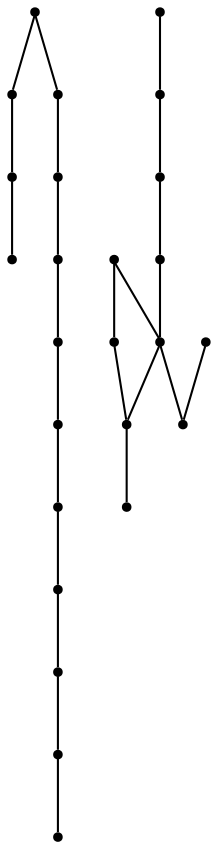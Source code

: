 graph {
  node [shape=point,comment="{\"directed\":false,\"doi\":\"10.1007/978-3-030-04414-5_2\",\"figure\":\"7 (1)\"}"]

  v0 [pos="1539.8348352320259,310.0799158187631"]
  v1 [pos="1333.9073054687567,257.8284749494487"]
  v2 [pos="1471.897987178269,561.3555221667518"]
  v3 [pos="1504.2261161764209,588.1104343347229"]
  v4 [pos="1460.749347845384,594.7977952424906"]
  v5 [pos="1402.3306367121113,470.4211376231659"]
  v6 [pos="1363.6162275419322,312.1281213417068"]
  v7 [pos="1499.8775268495233,341.8398110036121"]
  v8 [pos="1362.4243262406026,498.5024004947378"]
  v9 [pos="1346.1675657256276,638.9126095954482"]
  v10 [pos="1323.999466930411,463.0335496415594"]
  v11 [pos="1322.519064977986,686.2081014655305"]
  v12 [pos="1135.2152474016611,633.2273342293636"]
  v13 [pos="1076.181827034503,570.6183652433637"]
  v14 [pos="1170.6385744254678,657.3184012565068"]
  v15 [pos="1288.5271768249772,643.3423788355421"]
  v16 [pos="1260.1402579557412,292.6617673570205"]
  v17 [pos="1234.747781264317,436.2796866696216"]
  v18 [pos="1192.5503801031527,441.0960449057005"]
  v19 [pos="1127.8890986218503,473.9748202270265"]
  v20 [pos="1121.1182356995864,533.0711365328302"]
  v21 [pos="1152.0188683088384,325.6323075889834"]
  v22 [pos="1124.5521056378998,351.8838759084491"]
  v23 [pos="1089.7256512968147,415.4984357046975"]
  v24 [pos="1040.4782658539018,492.444231320284"]

  v0 -- v1 [id="-1",pos="1539.8348352320259,310.0799158187631 1482.8529043966373,263.28966747788274 1408.4285116156695,243.93683332461399 1333.9073054687567,257.8284749494487"]
  v24 -- v23 [id="-2",pos="1040.4782658539018,492.444231320284 1031.3018212959173,458.8684559977669 1052.3259962509574,423.00483718861676 1089.7256512968147,415.4984357046975"]
  v13 -- v24 [id="-3",pos="1076.181827034503,570.6183652433637 1047.646079473645,557.6204717213222 1032.0519102710819,525.2573841988021 1040.4782658539018,492.444231320284"]
  v23 -- v22 [id="-4",pos="1089.7256512968147,415.4984357046975 1096.6062473736101,390.3196827273729 1108.8863724819057,369.43894580709036 1124.5521056378998,351.8838759084491"]
  v22 -- v21 [id="-5",pos="1124.5521056378998,351.8838759084491 1132.942411263764,342.33990228892765 1142.3504945247328,333.79578679074007 1152.0188683088384,325.6323075889834"]
  v21 -- v16 [id="-6",pos="1152.0188683088384,325.6323075889834 1183.1413196677681,303.9686293250709 1220.841045748153,291.38419641175153 1260.1402579557412,292.6617673570205"]
  v20 -- v19 [id="-8",pos="1121.1182356995864,533.0711365328302 1105.522031667657,518.2897051356917 1104.0175297049248,494.9945963719682 1127.8890986218503,473.9748202270265"]
  v19 -- v18 [id="-9",pos="1127.8890986218503,473.9748202270265 1146.5552620821927,456.5592980084133 1168.9785714013137,446.0144338386997 1192.5503801031527,441.0960449057005"]
  v18 -- v17 [id="-10",pos="1192.5503801031527,441.0960449057005 1206.2767268545797,437.0328571358608 1220.5190991484576,435.4180820063764 1234.747781264317,436.2796866696216"]
  v17 -- v10 [id="-11",pos="1234.747781264317,436.2796866696216 1265.446051957531,435.8463304028967 1296.1591144730753,444.25144245497756 1323.999466930411,463.0335496415594"]
  v2 -- v3 [id="-12",pos="1471.897987178269,561.3555221667518 1486.4827856325044,562.6295243470565 1499.2014865867682,573.0143713028808 1504.2261161764209,588.1104343347229"]
  v4 -- v2 [id="-13",pos="1460.749347845384,594.7977952424906 1456.0236792015378,582.8491533929002 1460.1243690820402,568.4345352362105 1471.897987178269,561.3555221667518"]
  v16 -- v0 [id="-14",pos="1260.1402579557412,292.6617673570205 1353.7780819093834,269.67812674299114 1451.1352560025937,275.74565919719635 1539.8348352320259,310.0799158187631"]
  v15 -- v10 [id="-16",pos="1288.5271768249772,643.3423788355421 1284.2212553263548,581.6990437775239 1296.0897791359976,519.144005057325 1323.999466930411,463.0335496415594"]
  v15 -- v9 [id="-17",pos="1288.5271768249772,643.3423788355421 1306.6290506620835,657.6726956806497 1332.3831228907468,655.5973859268465 1346.1675657256276,638.9126095954482"]
  v6 -- v7 [id="-18",pos="1363.6162275419322,312.1281213417068 1411.0206298747069,293.2233574822817 1465.4543502534784,304.51664923381963 1499.8775268495233,341.8398110036121"]
  v8 -- v5 [id="-19",pos="1362.4243262406026,498.5024004947378 1364.8382697532504,480.7175182770942 1380.3240842920563,467.7614415757423 1402.3306367121113,470.4211376231659"]
  v11 -- v14 [id="-20",pos="1322.519064977986,686.2081014655305 1269.3295124098045,692.8627228300638 1216.1661860434049,682.3315834653861 1170.6385744254678,657.3184012565068"]
  v14 -- v12 [id="-21",pos="1170.6385744254678,657.3184012565068 1157.9988493735539,650.6507467560582 1146.020001892086,642.7319744761824 1135.2152474016611,633.2273342293636"]
  v12 -- v13 [id="-22",pos="1135.2152474016611,633.2273342293636 1113.2433183454878,616.7273700975603 1094.3542310069186,595.9517442990212 1076.181827034503,570.6183652433637"]
  v11 -- v4 [id="-23",pos="1322.519064977986,686.2081014655305 1383.157965715181,683.5973122604759 1436.3789277916183,648.19626172672 1460.749347845384,594.7977952424906"]
  v10 -- v8 [id="-24",pos="1323.999466930411,463.0335496415594 1343.401596732604,466.03201678090636 1358.428938779808,479.8882082973442 1362.4243262406026,498.5024004947378"]
  v10 -- v7 [id="-25",pos="1323.999466930411,463.0335496415594 1364.8757869196922,400.95162679627094 1428.0441395302832,356.62430255584775 1499.8775268495233,341.8398110036121"]
  v9 -- v8 [id="-26",pos="1346.1675657256276,638.9126095954482 1336.7962862558168,591.7921824422806 1341.7095089376628,543.6517618787714 1362.4243262406026,498.5024004947378"]
}